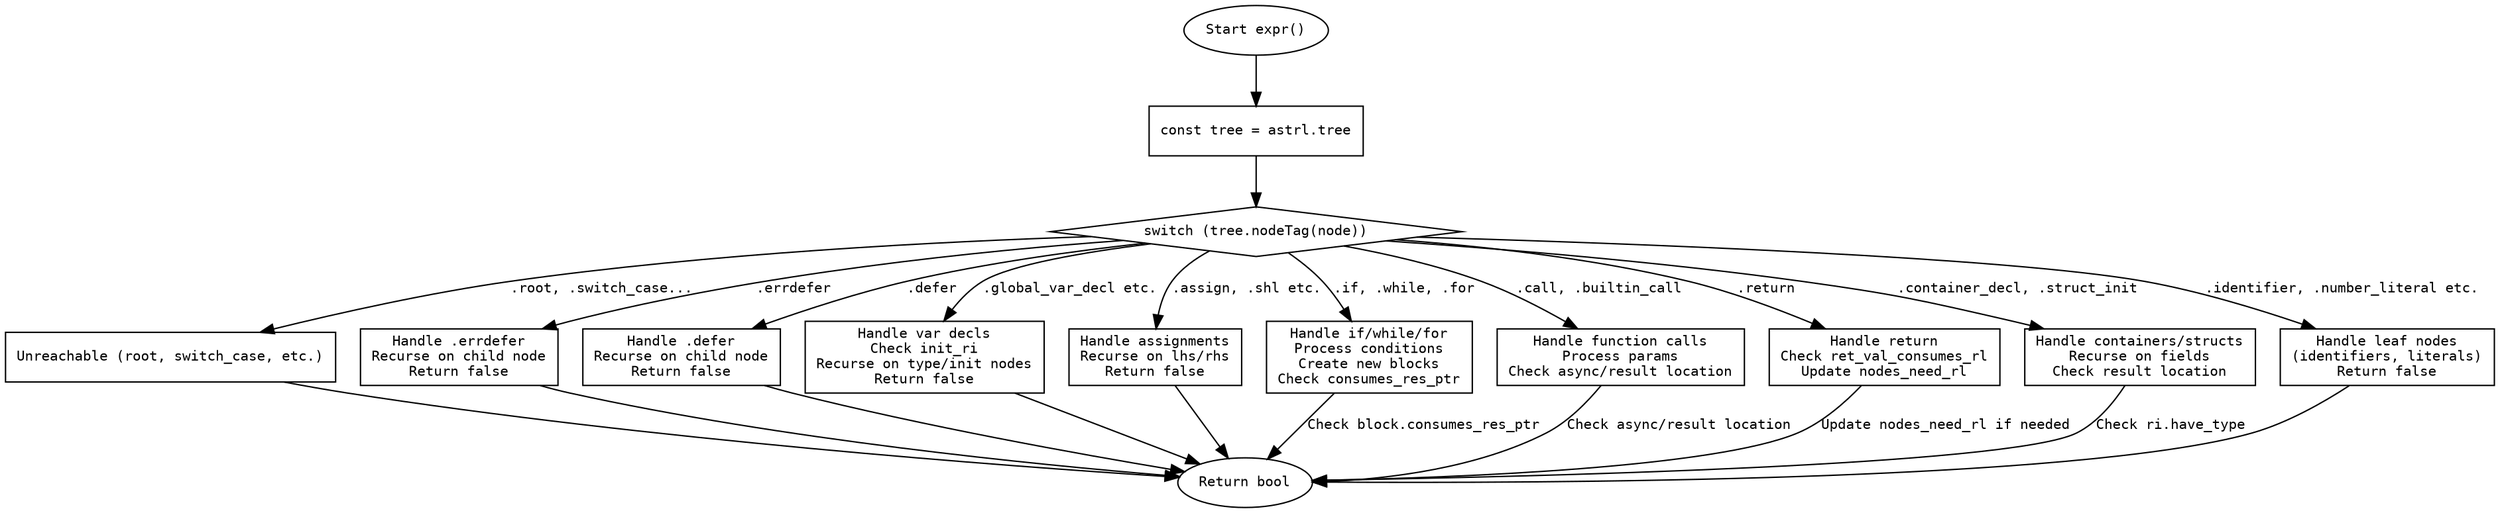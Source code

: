 
digraph flowchart {
    node [shape=rectangle, fontname="Courier", fontsize=10];
    edge [fontname="Courier", fontsize=10];

    start [label="Start expr()", shape=ellipse];
    get_tree [label="const tree = astrl.tree"];
    switch_node_tag [label="switch (tree.nodeTag(node))", shape=diamond];
    unreachable [label="Unreachable (root, switch_case, etc.)"];
    handle_errdefer [label="Handle .errdefer\nRecurse on child node\nReturn false"];
    handle_defer [label="Handle .defer\nRecurse on child node\nReturn false"];
    handle_var_decl [label="Handle var decls\nCheck init_ri\nRecurse on type/init nodes\nReturn false"];
    handle_assign [label="Handle assignments\nRecurse on lhs/rhs\nReturn false"];
    handle_control_flow [label="Handle if/while/for\nProcess conditions\nCreate new blocks\nCheck consumes_res_ptr"];
    handle_call [label="Handle function calls\nProcess params\nCheck async/result location"];
    handle_return [label="Handle return\nCheck ret_val_consumes_rl\nUpdate nodes_need_rl"];
    handle_containers [label="Handle containers/structs\nRecurse on fields\nCheck result location"];
    handle_leaves [label="Handle leaf nodes\n(identifiers, literals)\nReturn false"];
    end [label="Return bool", shape=ellipse];

    start -> get_tree;
    get_tree -> switch_node_tag;

    switch_node_tag -> unreachable [label=".root, .switch_case..."];
    switch_node_tag -> handle_errdefer [label=".errdefer"];
    switch_node_tag -> handle_defer [label=".defer"];
    switch_node_tag -> handle_var_decl [label=".global_var_decl etc."];
    switch_node_tag -> handle_assign [label=".assign, .shl etc."];
    switch_node_tag -> handle_control_flow [label=".if, .while, .for"];
    switch_node_tag -> handle_call [label=".call, .builtin_call"];
    switch_node_tag -> handle_return [label=".return"];
    switch_node_tag -> handle_containers [label=".container_decl, .struct_init"];
    switch_node_tag -> handle_leaves [label=".identifier, .number_literal etc."];

    handle_errdefer -> end;
    handle_defer -> end;
    handle_var_decl -> end;
    handle_assign -> end;
    handle_control_flow -> end [label="Check block.consumes_res_ptr"];
    handle_call -> end [label="Check async/result location"];
    handle_return -> end [label="Update nodes_need_rl if needed"];
    handle_containers -> end [label="Check ri.have_type"];
    handle_leaves -> end;
    unreachable -> end;
}
